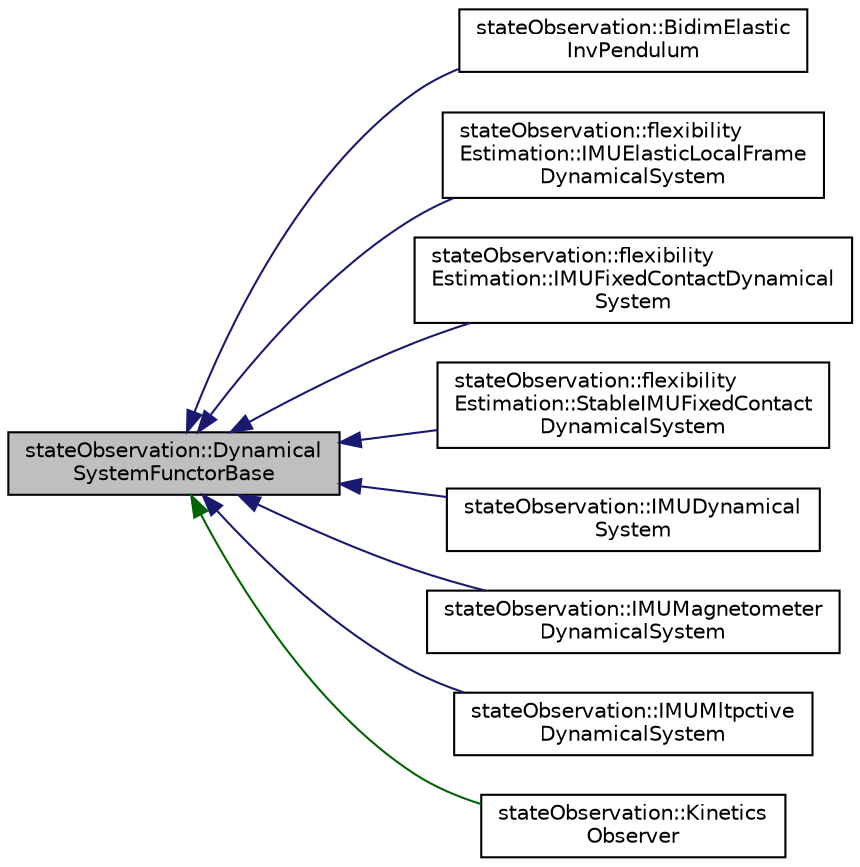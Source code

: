 digraph "stateObservation::DynamicalSystemFunctorBase"
{
  edge [fontname="Helvetica",fontsize="10",labelfontname="Helvetica",labelfontsize="10"];
  node [fontname="Helvetica",fontsize="10",shape=record];
  rankdir="LR";
  Node0 [label="stateObservation::Dynamical\lSystemFunctorBase",height=0.2,width=0.4,color="black", fillcolor="grey75", style="filled", fontcolor="black"];
  Node0 -> Node1 [dir="back",color="midnightblue",fontsize="10",style="solid",fontname="Helvetica"];
  Node1 [label="stateObservation::BidimElastic\lInvPendulum",height=0.2,width=0.4,color="black", fillcolor="white", style="filled",URL="$classstateObservation_1_1BidimElasticInvPendulum.html",tooltip="The class is an implementation of the dynamical system defined by a 2D inverted pendulum with an elas..."];
  Node0 -> Node2 [dir="back",color="midnightblue",fontsize="10",style="solid",fontname="Helvetica"];
  Node2 [label="stateObservation::flexibility\lEstimation::IMUElasticLocalFrame\lDynamicalSystem",height=0.2,width=0.4,color="black", fillcolor="white", style="filled",URL="$classstateObservation_1_1flexibilityEstimation_1_1IMUElasticLocalFrameDynamicalSystem.html",tooltip="This class describes the dynamics of a robot&#39;s flexibility this dynamics with elastic forces to bring..."];
  Node0 -> Node3 [dir="back",color="midnightblue",fontsize="10",style="solid",fontname="Helvetica"];
  Node3 [label="stateObservation::flexibility\lEstimation::IMUFixedContactDynamical\lSystem",height=0.2,width=0.4,color="black", fillcolor="white", style="filled",URL="$classstateObservation_1_1flexibilityEstimation_1_1IMUFixedContactDynamicalSystem.html",tooltip="This class describes the dynamics of a robot&#39;s flexibility this dynamics is the simplest possible sys..."];
  Node0 -> Node4 [dir="back",color="midnightblue",fontsize="10",style="solid",fontname="Helvetica"];
  Node4 [label="stateObservation::flexibility\lEstimation::StableIMUFixedContact\lDynamicalSystem",height=0.2,width=0.4,color="black", fillcolor="white", style="filled",URL="$classstateObservation_1_1flexibilityEstimation_1_1StableIMUFixedContactDynamicalSystem.html",tooltip="This class describes the dynamics of a robot&#39;s flexibility this dynamics is the simplest possible sys..."];
  Node0 -> Node5 [dir="back",color="midnightblue",fontsize="10",style="solid",fontname="Helvetica"];
  Node5 [label="stateObservation::IMUDynamical\lSystem",height=0.2,width=0.4,color="black", fillcolor="white", style="filled",URL="$classstateObservation_1_1IMUDynamicalSystem.html",tooltip="The class is an implementation of the dynamical system defined by an inertial measurement unit (IMU) ..."];
  Node0 -> Node6 [dir="back",color="midnightblue",fontsize="10",style="solid",fontname="Helvetica"];
  Node6 [label="stateObservation::IMUMagnetometer\lDynamicalSystem",height=0.2,width=0.4,color="black", fillcolor="white", style="filled",URL="$classstateObservation_1_1IMUMagnetometerDynamicalSystem.html",tooltip="The class is an implementation of the dynamical system defined by an inertial measurement unit (IMU) ..."];
  Node0 -> Node7 [dir="back",color="midnightblue",fontsize="10",style="solid",fontname="Helvetica"];
  Node7 [label="stateObservation::IMUMltpctive\lDynamicalSystem",height=0.2,width=0.4,color="black", fillcolor="white", style="filled",URL="$classstateObservation_1_1IMUMltpctiveDynamicalSystem.html",tooltip="The class is an implementation of the dynamical system defined by an inertial measurement unit (IMU) ..."];
  Node0 -> Node8 [dir="back",color="darkgreen",fontsize="10",style="solid",fontname="Helvetica"];
  Node8 [label="stateObservation::Kinetics\lObserver",height=0.2,width=0.4,color="black", fillcolor="white", style="filled",URL="$classstateObservation_1_1KineticsObserver.html",tooltip="This observer estimated the kinematics and the external forces. "];
}
